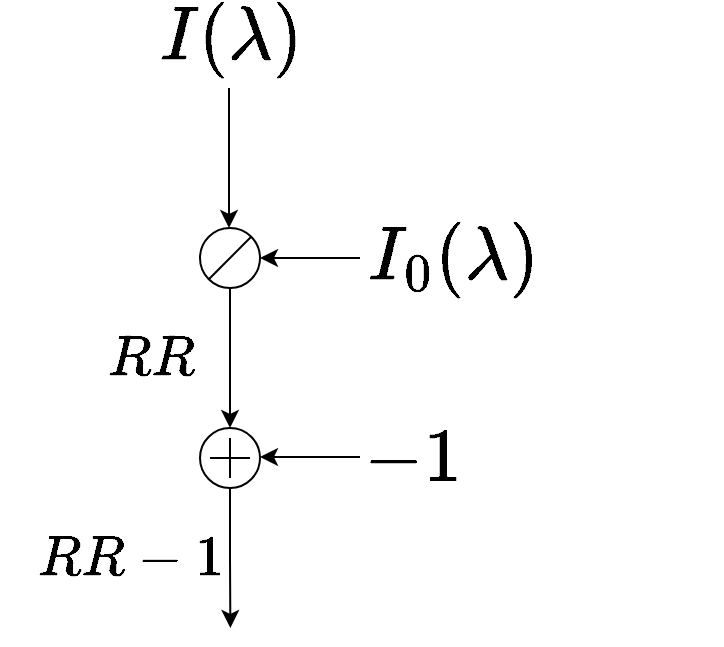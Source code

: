 <mxfile version="12.3.8" type="github" pages="1">
  <diagram id="Nkxvj2AnSda4M5apKmA2" name="Page-1">
    <mxGraphModel dx="981" dy="548" grid="1" gridSize="10" guides="1" tooltips="1" connect="1" arrows="1" fold="1" page="1" pageScale="1" pageWidth="827" pageHeight="1169" math="1" shadow="0">
      <root>
        <mxCell id="0"/>
        <mxCell id="1" parent="0"/>
        <mxCell id="IEOjccWWth4mxjhlCz5g-6" value="" style="group" vertex="1" connectable="0" parent="1">
          <mxGeometry x="104" y="190" width="30" height="30" as="geometry"/>
        </mxCell>
        <mxCell id="IEOjccWWth4mxjhlCz5g-7" value="" style="group" vertex="1" connectable="0" parent="IEOjccWWth4mxjhlCz5g-6">
          <mxGeometry width="30" height="30" as="geometry"/>
        </mxCell>
        <mxCell id="IEOjccWWth4mxjhlCz5g-8" value="" style="group" vertex="1" connectable="0" parent="IEOjccWWth4mxjhlCz5g-7">
          <mxGeometry width="30" height="30" as="geometry"/>
        </mxCell>
        <mxCell id="IEOjccWWth4mxjhlCz5g-4" value="" style="ellipse;whiteSpace=wrap;html=1;aspect=fixed;" vertex="1" parent="IEOjccWWth4mxjhlCz5g-8">
          <mxGeometry width="30" height="30" as="geometry"/>
        </mxCell>
        <mxCell id="IEOjccWWth4mxjhlCz5g-5" value="" style="endArrow=none;html=1;" edge="1" parent="IEOjccWWth4mxjhlCz5g-8">
          <mxGeometry width="50" height="50" relative="1" as="geometry">
            <mxPoint x="4.286" y="25.714" as="sourcePoint"/>
            <mxPoint x="25.714" y="4.286" as="targetPoint"/>
          </mxGeometry>
        </mxCell>
        <mxCell id="IEOjccWWth4mxjhlCz5g-9" value="" style="endArrow=classic;html=1;" edge="1" parent="1">
          <mxGeometry width="50" height="50" relative="1" as="geometry">
            <mxPoint x="118.5" y="120" as="sourcePoint"/>
            <mxPoint x="118.5" y="190" as="targetPoint"/>
          </mxGeometry>
        </mxCell>
        <mxCell id="IEOjccWWth4mxjhlCz5g-10" value="&lt;span style=&quot;font-size: 32px ; text-align: left&quot;&gt;$$I(\lambda)$$&lt;/span&gt;" style="text;html=1;align=center;verticalAlign=middle;resizable=0;points=[];;autosize=1;" vertex="1" parent="1">
          <mxGeometry x="4" y="80" width="230" height="30" as="geometry"/>
        </mxCell>
        <mxCell id="IEOjccWWth4mxjhlCz5g-13" value="&lt;div style=&quot;text-align: left&quot;&gt;&lt;span style=&quot;font-size: 32px&quot;&gt;$$I_0(\lambda)$$&lt;/span&gt;&lt;/div&gt;" style="text;html=1;align=center;verticalAlign=middle;resizable=0;points=[];;autosize=1;" vertex="1" parent="1">
          <mxGeometry x="95" y="190" width="270" height="30" as="geometry"/>
        </mxCell>
        <mxCell id="IEOjccWWth4mxjhlCz5g-14" value="" style="endArrow=classic;html=1;entryX=1;entryY=0.5;entryDx=0;entryDy=0;" edge="1" parent="1" target="IEOjccWWth4mxjhlCz5g-4">
          <mxGeometry width="50" height="50" relative="1" as="geometry">
            <mxPoint x="184" y="205" as="sourcePoint"/>
            <mxPoint x="129" y="270" as="targetPoint"/>
          </mxGeometry>
        </mxCell>
        <mxCell id="IEOjccWWth4mxjhlCz5g-19" style="edgeStyle=orthogonalEdgeStyle;rounded=0;orthogonalLoop=1;jettySize=auto;html=1;exitX=0.5;exitY=1;exitDx=0;exitDy=0;" edge="1" parent="1" source="IEOjccWWth4mxjhlCz5g-4">
          <mxGeometry relative="1" as="geometry">
            <mxPoint x="119" y="290" as="targetPoint"/>
          </mxGeometry>
        </mxCell>
        <mxCell id="IEOjccWWth4mxjhlCz5g-37" style="edgeStyle=orthogonalEdgeStyle;rounded=0;orthogonalLoop=1;jettySize=auto;html=1;exitX=0.5;exitY=1;exitDx=0;exitDy=0;" edge="1" parent="1" source="IEOjccWWth4mxjhlCz5g-21">
          <mxGeometry relative="1" as="geometry">
            <mxPoint x="119.19" y="390" as="targetPoint"/>
          </mxGeometry>
        </mxCell>
        <mxCell id="IEOjccWWth4mxjhlCz5g-21" value="" style="ellipse;whiteSpace=wrap;html=1;aspect=fixed;" vertex="1" parent="1">
          <mxGeometry x="104" y="290" width="30" height="30" as="geometry"/>
        </mxCell>
        <mxCell id="IEOjccWWth4mxjhlCz5g-27" value="" style="group" vertex="1" connectable="0" parent="1">
          <mxGeometry x="109" y="295" width="20" height="20" as="geometry"/>
        </mxCell>
        <mxCell id="IEOjccWWth4mxjhlCz5g-22" value="" style="endArrow=none;html=1;" edge="1" parent="IEOjccWWth4mxjhlCz5g-27">
          <mxGeometry width="50" height="50" relative="1" as="geometry">
            <mxPoint y="10" as="sourcePoint"/>
            <mxPoint x="20" y="10" as="targetPoint"/>
          </mxGeometry>
        </mxCell>
        <mxCell id="IEOjccWWth4mxjhlCz5g-26" value="" style="endArrow=none;html=1;" edge="1" parent="IEOjccWWth4mxjhlCz5g-27">
          <mxGeometry width="50" height="50" relative="1" as="geometry">
            <mxPoint x="10" y="20" as="sourcePoint"/>
            <mxPoint x="10" as="targetPoint"/>
          </mxGeometry>
        </mxCell>
        <mxCell id="IEOjccWWth4mxjhlCz5g-30" value="" style="endArrow=classic;html=1;entryX=1;entryY=0.5;entryDx=0;entryDy=0;" edge="1" parent="1">
          <mxGeometry width="50" height="50" relative="1" as="geometry">
            <mxPoint x="184" y="304.5" as="sourcePoint"/>
            <mxPoint x="134" y="304.5" as="targetPoint"/>
          </mxGeometry>
        </mxCell>
        <mxCell id="IEOjccWWth4mxjhlCz5g-31" value="&lt;font style=&quot;font-size: 32px&quot;&gt;$$-1$$&lt;/font&gt;" style="text;html=1;align=center;verticalAlign=middle;resizable=0;points=[];;autosize=1;" vertex="1" parent="1">
          <mxGeometry x="150" y="290" width="120" height="30" as="geometry"/>
        </mxCell>
        <mxCell id="IEOjccWWth4mxjhlCz5g-35" value="&lt;font style=&quot;font-size: 24px&quot;&gt;$$RR$$&lt;/font&gt;" style="text;html=1;align=center;verticalAlign=middle;resizable=0;points=[];;autosize=1;" vertex="1" parent="1">
          <mxGeometry x="29" y="245" width="100" height="20" as="geometry"/>
        </mxCell>
        <mxCell id="IEOjccWWth4mxjhlCz5g-38" value="&lt;span style=&quot;font-size: 24px&quot;&gt;$$RR-1$$&lt;br&gt;&lt;/span&gt;" style="text;html=1;align=center;verticalAlign=middle;resizable=0;points=[];;autosize=1;" vertex="1" parent="1">
          <mxGeometry x="9" y="360" width="120" height="20" as="geometry"/>
        </mxCell>
      </root>
    </mxGraphModel>
  </diagram>
</mxfile>
